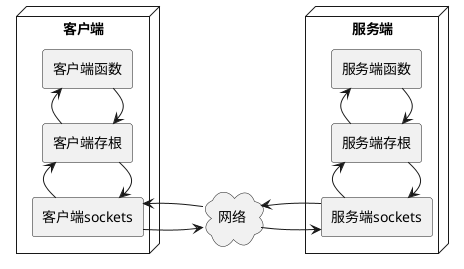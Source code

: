 @startuml

left to right direction

node 客户端 as client {
    rectangle 客户端函数 as cf
    rectangle 客户端存根 as cs
    rectangle 客户端sockets as cso
}

node 服务端 as server {
    rectangle 服务端函数 as sf
    rectangle 服务端存根 as ss
    rectangle 服务端sockets as sso
}

cloud 网络 as net

cf -> cs
cs -> cso
cso -> cs
cs -> cf

sf -> ss
ss -> sso
sso -> ss
ss -> sf

cso --> net
net --> sso
net <-- sso
cso <-- net

@enduml